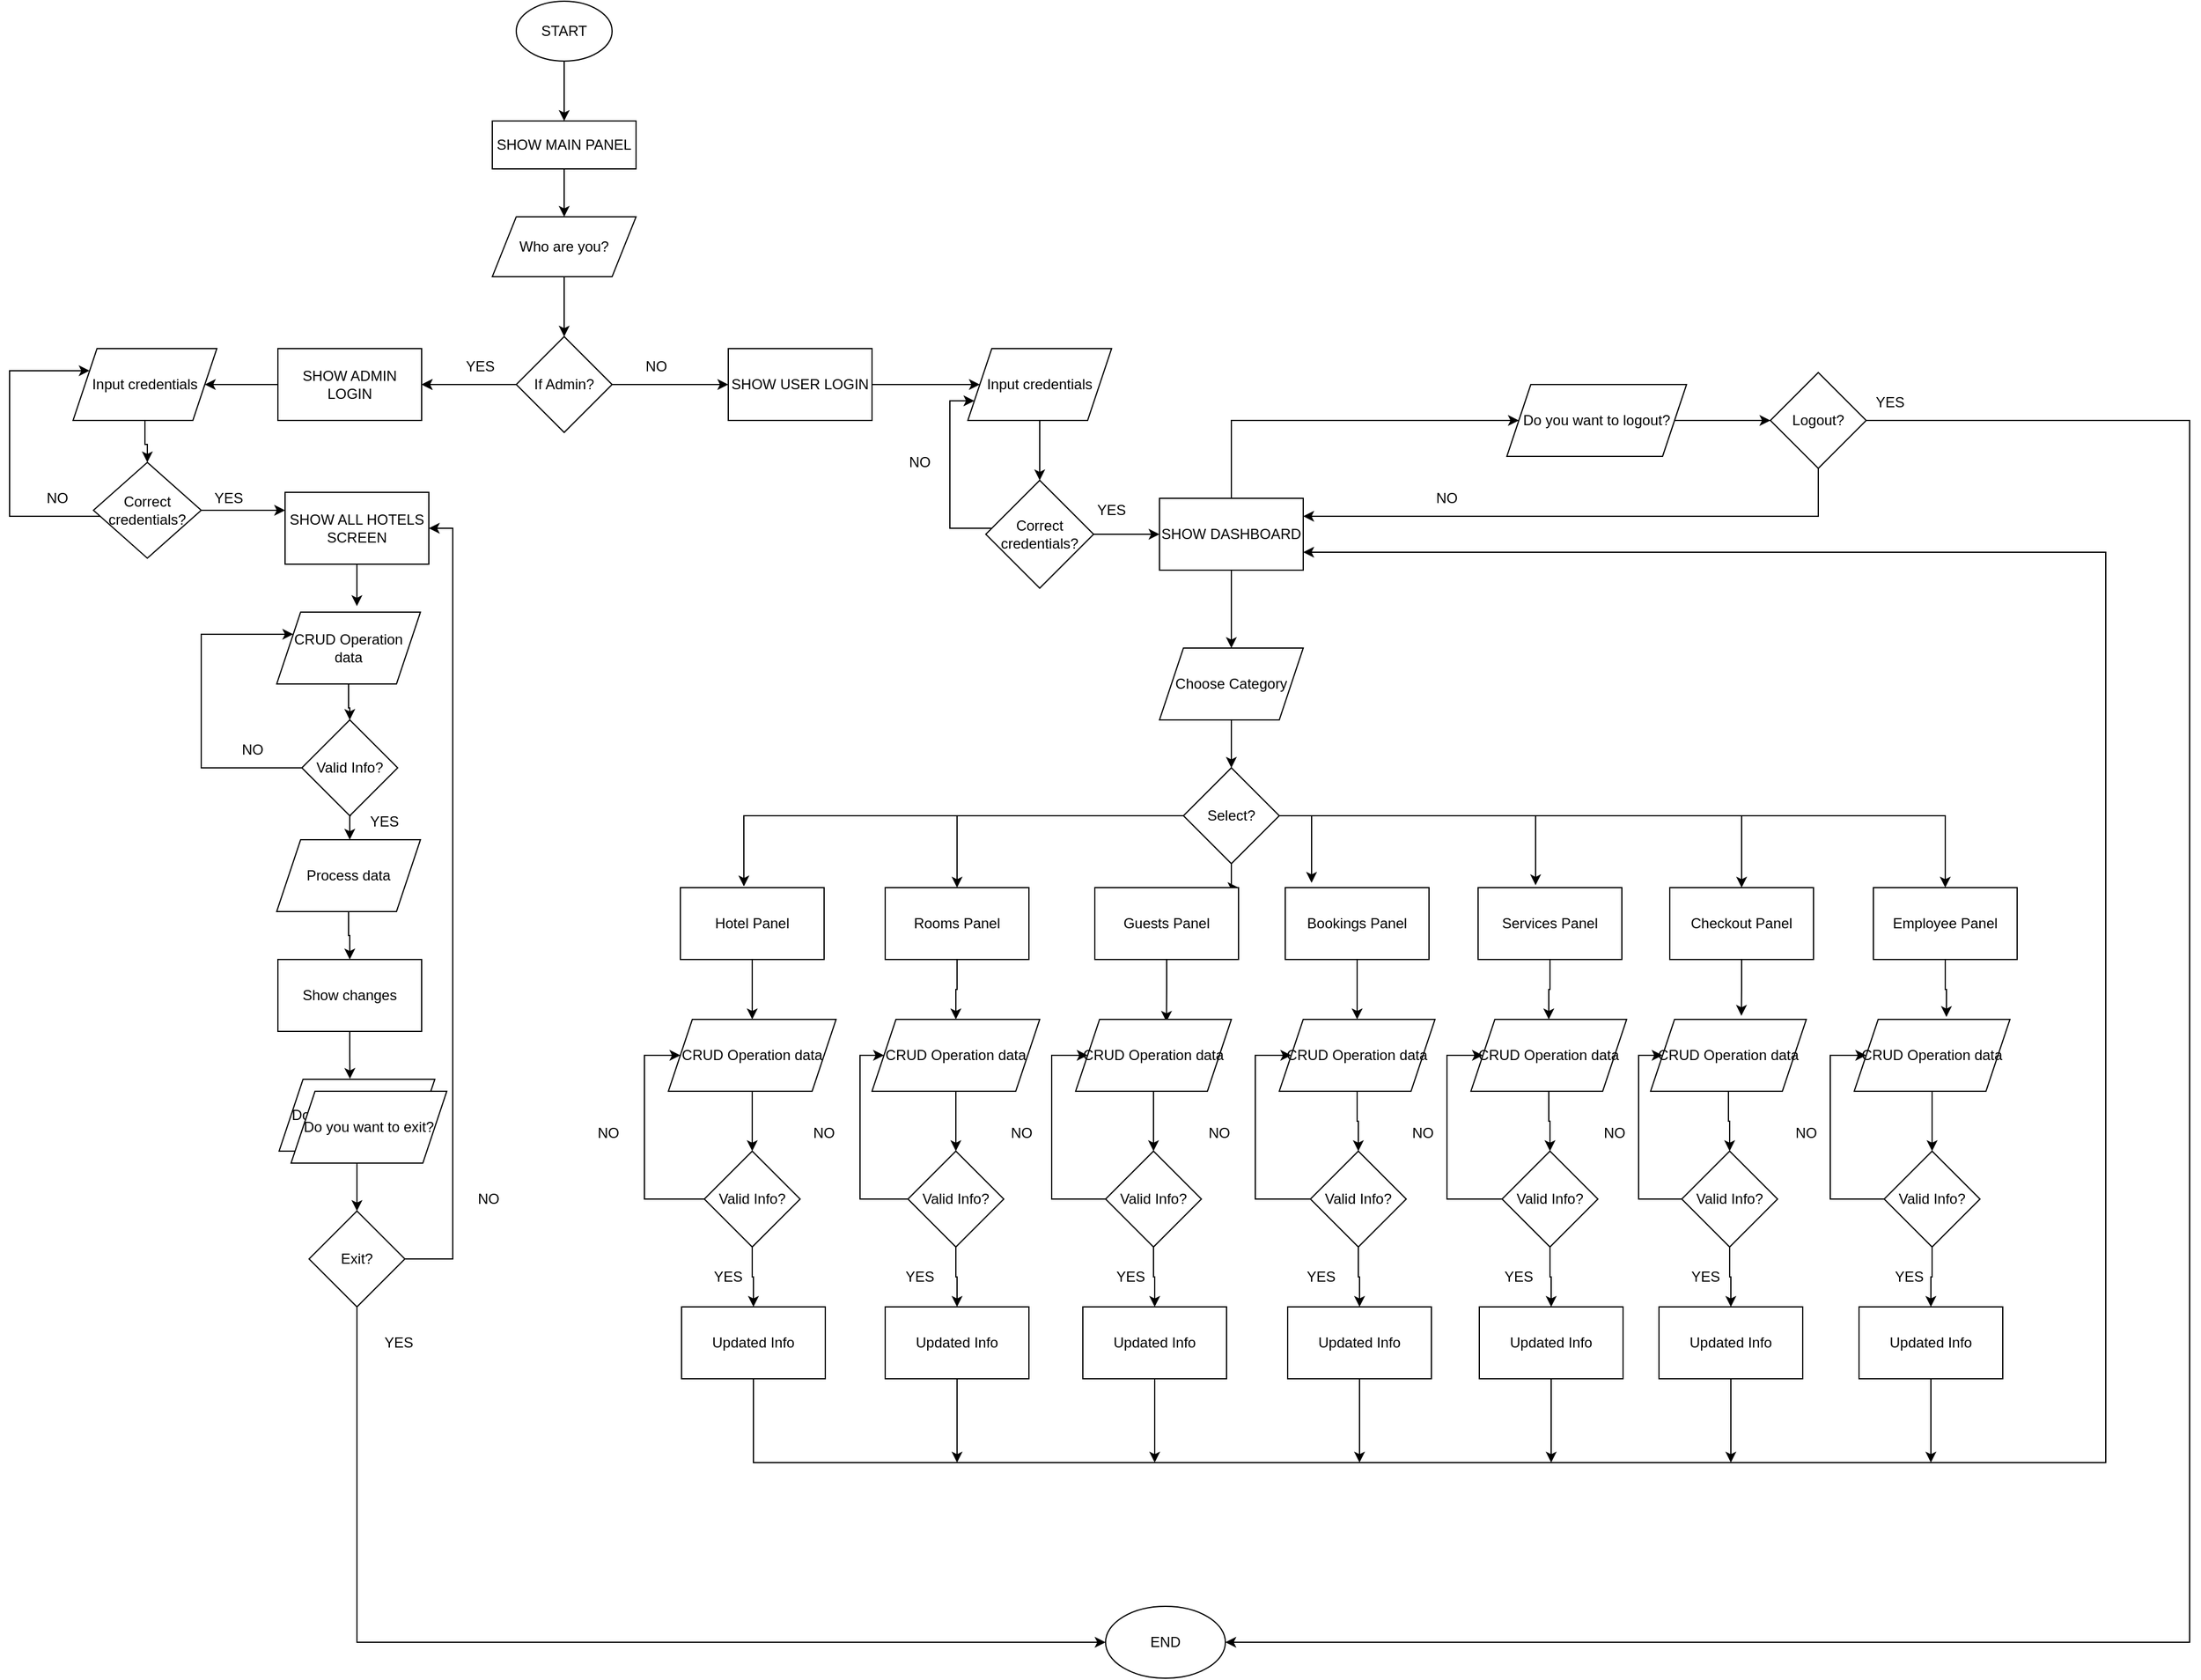 <mxfile version="20.0.1"><diagram id="C5RBs43oDa-KdzZeNtuy" name="Page-1"><mxGraphModel dx="1929" dy="1080" grid="1" gridSize="10" guides="1" tooltips="1" connect="1" arrows="1" fold="1" page="1" pageScale="1" pageWidth="3300" pageHeight="4681" math="0" shadow="0"><root><mxCell id="WIyWlLk6GJQsqaUBKTNV-0"/><mxCell id="WIyWlLk6GJQsqaUBKTNV-1" parent="WIyWlLk6GJQsqaUBKTNV-0"/><mxCell id="d-sXxChujdqB7B6HfIgv-7" style="edgeStyle=orthogonalEdgeStyle;rounded=0;orthogonalLoop=1;jettySize=auto;html=1;entryX=0.5;entryY=0;entryDx=0;entryDy=0;" edge="1" parent="WIyWlLk6GJQsqaUBKTNV-1" source="d-sXxChujdqB7B6HfIgv-0" target="d-sXxChujdqB7B6HfIgv-1"><mxGeometry relative="1" as="geometry"/></mxCell><mxCell id="d-sXxChujdqB7B6HfIgv-0" value="START" style="ellipse;whiteSpace=wrap;html=1;" vertex="1" parent="WIyWlLk6GJQsqaUBKTNV-1"><mxGeometry x="493" y="100" width="80" height="50" as="geometry"/></mxCell><mxCell id="d-sXxChujdqB7B6HfIgv-8" style="edgeStyle=orthogonalEdgeStyle;rounded=0;orthogonalLoop=1;jettySize=auto;html=1;entryX=0.5;entryY=0;entryDx=0;entryDy=0;" edge="1" parent="WIyWlLk6GJQsqaUBKTNV-1" source="d-sXxChujdqB7B6HfIgv-1" target="d-sXxChujdqB7B6HfIgv-2"><mxGeometry relative="1" as="geometry"/></mxCell><mxCell id="d-sXxChujdqB7B6HfIgv-1" value="SHOW MAIN PANEL" style="rounded=0;whiteSpace=wrap;html=1;" vertex="1" parent="WIyWlLk6GJQsqaUBKTNV-1"><mxGeometry x="473" y="200" width="120" height="40" as="geometry"/></mxCell><mxCell id="d-sXxChujdqB7B6HfIgv-9" style="edgeStyle=orthogonalEdgeStyle;rounded=0;orthogonalLoop=1;jettySize=auto;html=1;entryX=0.5;entryY=0;entryDx=0;entryDy=0;" edge="1" parent="WIyWlLk6GJQsqaUBKTNV-1" source="d-sXxChujdqB7B6HfIgv-2" target="d-sXxChujdqB7B6HfIgv-3"><mxGeometry relative="1" as="geometry"/></mxCell><mxCell id="d-sXxChujdqB7B6HfIgv-2" value="Who are you?" style="shape=parallelogram;perimeter=parallelogramPerimeter;whiteSpace=wrap;html=1;fixedSize=1;" vertex="1" parent="WIyWlLk6GJQsqaUBKTNV-1"><mxGeometry x="473" y="280" width="120" height="50" as="geometry"/></mxCell><mxCell id="d-sXxChujdqB7B6HfIgv-10" style="edgeStyle=orthogonalEdgeStyle;rounded=0;orthogonalLoop=1;jettySize=auto;html=1;entryX=1;entryY=0.5;entryDx=0;entryDy=0;" edge="1" parent="WIyWlLk6GJQsqaUBKTNV-1" source="d-sXxChujdqB7B6HfIgv-3" target="d-sXxChujdqB7B6HfIgv-4"><mxGeometry relative="1" as="geometry"/></mxCell><mxCell id="d-sXxChujdqB7B6HfIgv-11" style="edgeStyle=orthogonalEdgeStyle;rounded=0;orthogonalLoop=1;jettySize=auto;html=1;" edge="1" parent="WIyWlLk6GJQsqaUBKTNV-1" source="d-sXxChujdqB7B6HfIgv-3" target="d-sXxChujdqB7B6HfIgv-5"><mxGeometry relative="1" as="geometry"/></mxCell><mxCell id="d-sXxChujdqB7B6HfIgv-133" value="" style="edgeStyle=orthogonalEdgeStyle;rounded=0;orthogonalLoop=1;jettySize=auto;html=1;" edge="1" parent="WIyWlLk6GJQsqaUBKTNV-1" source="d-sXxChujdqB7B6HfIgv-3" target="d-sXxChujdqB7B6HfIgv-4"><mxGeometry relative="1" as="geometry"/></mxCell><mxCell id="d-sXxChujdqB7B6HfIgv-3" value="If Admin?" style="rhombus;whiteSpace=wrap;html=1;" vertex="1" parent="WIyWlLk6GJQsqaUBKTNV-1"><mxGeometry x="493" y="380" width="80" height="80" as="geometry"/></mxCell><mxCell id="d-sXxChujdqB7B6HfIgv-16" style="edgeStyle=orthogonalEdgeStyle;rounded=0;orthogonalLoop=1;jettySize=auto;html=1;entryX=1;entryY=0.5;entryDx=0;entryDy=0;" edge="1" parent="WIyWlLk6GJQsqaUBKTNV-1" source="d-sXxChujdqB7B6HfIgv-4" target="d-sXxChujdqB7B6HfIgv-12"><mxGeometry relative="1" as="geometry"/></mxCell><mxCell id="d-sXxChujdqB7B6HfIgv-4" value="SHOW ADMIN LOGIN" style="rounded=0;whiteSpace=wrap;html=1;" vertex="1" parent="WIyWlLk6GJQsqaUBKTNV-1"><mxGeometry x="294" y="390" width="120" height="60" as="geometry"/></mxCell><mxCell id="d-sXxChujdqB7B6HfIgv-29" style="edgeStyle=orthogonalEdgeStyle;rounded=0;orthogonalLoop=1;jettySize=auto;html=1;entryX=0;entryY=0.5;entryDx=0;entryDy=0;" edge="1" parent="WIyWlLk6GJQsqaUBKTNV-1" source="d-sXxChujdqB7B6HfIgv-5" target="d-sXxChujdqB7B6HfIgv-27"><mxGeometry relative="1" as="geometry"/></mxCell><mxCell id="d-sXxChujdqB7B6HfIgv-5" value="SHOW USER LOGIN" style="rounded=0;whiteSpace=wrap;html=1;" vertex="1" parent="WIyWlLk6GJQsqaUBKTNV-1"><mxGeometry x="670" y="390" width="120" height="60" as="geometry"/></mxCell><mxCell id="d-sXxChujdqB7B6HfIgv-18" style="edgeStyle=orthogonalEdgeStyle;rounded=0;orthogonalLoop=1;jettySize=auto;html=1;entryX=0.5;entryY=0;entryDx=0;entryDy=0;" edge="1" parent="WIyWlLk6GJQsqaUBKTNV-1" source="d-sXxChujdqB7B6HfIgv-12" target="d-sXxChujdqB7B6HfIgv-13"><mxGeometry relative="1" as="geometry"/></mxCell><mxCell id="d-sXxChujdqB7B6HfIgv-12" value="Input credentials" style="shape=parallelogram;perimeter=parallelogramPerimeter;whiteSpace=wrap;html=1;fixedSize=1;" vertex="1" parent="WIyWlLk6GJQsqaUBKTNV-1"><mxGeometry x="123" y="390" width="120" height="60" as="geometry"/></mxCell><mxCell id="d-sXxChujdqB7B6HfIgv-15" style="edgeStyle=orthogonalEdgeStyle;rounded=0;orthogonalLoop=1;jettySize=auto;html=1;entryX=0;entryY=0.25;entryDx=0;entryDy=0;" edge="1" parent="WIyWlLk6GJQsqaUBKTNV-1" source="d-sXxChujdqB7B6HfIgv-13" target="d-sXxChujdqB7B6HfIgv-12"><mxGeometry relative="1" as="geometry"><Array as="points"><mxPoint x="70" y="530"/><mxPoint x="70" y="409"/></Array></mxGeometry></mxCell><mxCell id="d-sXxChujdqB7B6HfIgv-17" style="edgeStyle=orthogonalEdgeStyle;rounded=0;orthogonalLoop=1;jettySize=auto;html=1;entryX=0;entryY=0.25;entryDx=0;entryDy=0;" edge="1" parent="WIyWlLk6GJQsqaUBKTNV-1" source="d-sXxChujdqB7B6HfIgv-13" target="d-sXxChujdqB7B6HfIgv-14"><mxGeometry relative="1" as="geometry"/></mxCell><mxCell id="d-sXxChujdqB7B6HfIgv-13" value="Correct credentials?" style="rhombus;whiteSpace=wrap;html=1;" vertex="1" parent="WIyWlLk6GJQsqaUBKTNV-1"><mxGeometry x="140" y="485" width="90" height="80" as="geometry"/></mxCell><mxCell id="d-sXxChujdqB7B6HfIgv-20" style="edgeStyle=orthogonalEdgeStyle;rounded=0;orthogonalLoop=1;jettySize=auto;html=1;entryX=0.558;entryY=-0.083;entryDx=0;entryDy=0;entryPerimeter=0;" edge="1" parent="WIyWlLk6GJQsqaUBKTNV-1" source="d-sXxChujdqB7B6HfIgv-14" target="d-sXxChujdqB7B6HfIgv-19"><mxGeometry relative="1" as="geometry"/></mxCell><mxCell id="d-sXxChujdqB7B6HfIgv-14" value="SHOW ALL HOTELS SCREEN" style="rounded=0;whiteSpace=wrap;html=1;" vertex="1" parent="WIyWlLk6GJQsqaUBKTNV-1"><mxGeometry x="300" y="510" width="120" height="60" as="geometry"/></mxCell><mxCell id="d-sXxChujdqB7B6HfIgv-22" style="edgeStyle=orthogonalEdgeStyle;rounded=0;orthogonalLoop=1;jettySize=auto;html=1;entryX=0.5;entryY=0;entryDx=0;entryDy=0;" edge="1" parent="WIyWlLk6GJQsqaUBKTNV-1" source="d-sXxChujdqB7B6HfIgv-19" target="d-sXxChujdqB7B6HfIgv-21"><mxGeometry relative="1" as="geometry"/></mxCell><mxCell id="d-sXxChujdqB7B6HfIgv-19" value="CRUD Operation &lt;br&gt;data" style="shape=parallelogram;perimeter=parallelogramPerimeter;whiteSpace=wrap;html=1;fixedSize=1;" vertex="1" parent="WIyWlLk6GJQsqaUBKTNV-1"><mxGeometry x="293" y="610" width="120" height="60" as="geometry"/></mxCell><mxCell id="d-sXxChujdqB7B6HfIgv-24" style="edgeStyle=orthogonalEdgeStyle;rounded=0;orthogonalLoop=1;jettySize=auto;html=1;entryX=0.5;entryY=0;entryDx=0;entryDy=0;" edge="1" parent="WIyWlLk6GJQsqaUBKTNV-1"><mxGeometry relative="1" as="geometry"><mxPoint x="355" y="780" as="sourcePoint"/><mxPoint x="354" y="800" as="targetPoint"/></mxGeometry></mxCell><mxCell id="d-sXxChujdqB7B6HfIgv-25" style="edgeStyle=orthogonalEdgeStyle;rounded=0;orthogonalLoop=1;jettySize=auto;html=1;entryX=0;entryY=0.25;entryDx=0;entryDy=0;" edge="1" parent="WIyWlLk6GJQsqaUBKTNV-1" source="d-sXxChujdqB7B6HfIgv-21" target="d-sXxChujdqB7B6HfIgv-19"><mxGeometry relative="1" as="geometry"><Array as="points"><mxPoint x="230" y="740"/><mxPoint x="230" y="629"/></Array></mxGeometry></mxCell><mxCell id="d-sXxChujdqB7B6HfIgv-21" value="Valid Info?" style="rhombus;whiteSpace=wrap;html=1;" vertex="1" parent="WIyWlLk6GJQsqaUBKTNV-1"><mxGeometry x="314" y="700" width="80" height="80" as="geometry"/></mxCell><mxCell id="d-sXxChujdqB7B6HfIgv-146" style="edgeStyle=orthogonalEdgeStyle;rounded=0;orthogonalLoop=1;jettySize=auto;html=1;entryX=0.5;entryY=0;entryDx=0;entryDy=0;" edge="1" parent="WIyWlLk6GJQsqaUBKTNV-1" source="d-sXxChujdqB7B6HfIgv-23" target="d-sXxChujdqB7B6HfIgv-143"><mxGeometry relative="1" as="geometry"/></mxCell><mxCell id="d-sXxChujdqB7B6HfIgv-23" value="Process data" style="shape=parallelogram;perimeter=parallelogramPerimeter;whiteSpace=wrap;html=1;fixedSize=1;" vertex="1" parent="WIyWlLk6GJQsqaUBKTNV-1"><mxGeometry x="293" y="800" width="120" height="60" as="geometry"/></mxCell><mxCell id="d-sXxChujdqB7B6HfIgv-30" style="edgeStyle=orthogonalEdgeStyle;rounded=0;orthogonalLoop=1;jettySize=auto;html=1;entryX=0.5;entryY=0;entryDx=0;entryDy=0;" edge="1" parent="WIyWlLk6GJQsqaUBKTNV-1" source="d-sXxChujdqB7B6HfIgv-27" target="d-sXxChujdqB7B6HfIgv-28"><mxGeometry relative="1" as="geometry"/></mxCell><mxCell id="d-sXxChujdqB7B6HfIgv-27" value="Input credentials" style="shape=parallelogram;perimeter=parallelogramPerimeter;whiteSpace=wrap;html=1;fixedSize=1;" vertex="1" parent="WIyWlLk6GJQsqaUBKTNV-1"><mxGeometry x="870" y="390" width="120" height="60" as="geometry"/></mxCell><mxCell id="d-sXxChujdqB7B6HfIgv-31" style="edgeStyle=orthogonalEdgeStyle;rounded=0;orthogonalLoop=1;jettySize=auto;html=1;entryX=0;entryY=0.75;entryDx=0;entryDy=0;" edge="1" parent="WIyWlLk6GJQsqaUBKTNV-1" source="d-sXxChujdqB7B6HfIgv-28" target="d-sXxChujdqB7B6HfIgv-27"><mxGeometry relative="1" as="geometry"><Array as="points"><mxPoint x="855" y="540"/></Array></mxGeometry></mxCell><mxCell id="d-sXxChujdqB7B6HfIgv-33" style="edgeStyle=orthogonalEdgeStyle;rounded=0;orthogonalLoop=1;jettySize=auto;html=1;entryX=0;entryY=0.5;entryDx=0;entryDy=0;" edge="1" parent="WIyWlLk6GJQsqaUBKTNV-1" source="d-sXxChujdqB7B6HfIgv-28" target="d-sXxChujdqB7B6HfIgv-32"><mxGeometry relative="1" as="geometry"/></mxCell><mxCell id="d-sXxChujdqB7B6HfIgv-28" value="Correct credentials?" style="rhombus;whiteSpace=wrap;html=1;" vertex="1" parent="WIyWlLk6GJQsqaUBKTNV-1"><mxGeometry x="885" y="500" width="90" height="90" as="geometry"/></mxCell><mxCell id="d-sXxChujdqB7B6HfIgv-35" style="edgeStyle=orthogonalEdgeStyle;rounded=0;orthogonalLoop=1;jettySize=auto;html=1;entryX=0.5;entryY=0;entryDx=0;entryDy=0;" edge="1" parent="WIyWlLk6GJQsqaUBKTNV-1" source="d-sXxChujdqB7B6HfIgv-32" target="d-sXxChujdqB7B6HfIgv-34"><mxGeometry relative="1" as="geometry"/></mxCell><mxCell id="d-sXxChujdqB7B6HfIgv-184" style="edgeStyle=orthogonalEdgeStyle;rounded=0;orthogonalLoop=1;jettySize=auto;html=1;entryX=0;entryY=0.5;entryDx=0;entryDy=0;" edge="1" parent="WIyWlLk6GJQsqaUBKTNV-1" source="d-sXxChujdqB7B6HfIgv-32" target="d-sXxChujdqB7B6HfIgv-182"><mxGeometry relative="1" as="geometry"><Array as="points"><mxPoint x="1090" y="450"/></Array></mxGeometry></mxCell><mxCell id="d-sXxChujdqB7B6HfIgv-32" value="SHOW DASHBOARD" style="rounded=0;whiteSpace=wrap;html=1;" vertex="1" parent="WIyWlLk6GJQsqaUBKTNV-1"><mxGeometry x="1030" y="515" width="120" height="60" as="geometry"/></mxCell><mxCell id="d-sXxChujdqB7B6HfIgv-37" style="edgeStyle=orthogonalEdgeStyle;rounded=0;orthogonalLoop=1;jettySize=auto;html=1;entryX=0.5;entryY=0;entryDx=0;entryDy=0;" edge="1" parent="WIyWlLk6GJQsqaUBKTNV-1" source="d-sXxChujdqB7B6HfIgv-34" target="d-sXxChujdqB7B6HfIgv-36"><mxGeometry relative="1" as="geometry"/></mxCell><mxCell id="d-sXxChujdqB7B6HfIgv-34" value="Choose Category" style="shape=parallelogram;perimeter=parallelogramPerimeter;whiteSpace=wrap;html=1;fixedSize=1;" vertex="1" parent="WIyWlLk6GJQsqaUBKTNV-1"><mxGeometry x="1030" y="640" width="120" height="60" as="geometry"/></mxCell><mxCell id="d-sXxChujdqB7B6HfIgv-45" style="edgeStyle=orthogonalEdgeStyle;rounded=0;orthogonalLoop=1;jettySize=auto;html=1;entryX=0.442;entryY=-0.017;entryDx=0;entryDy=0;entryPerimeter=0;" edge="1" parent="WIyWlLk6GJQsqaUBKTNV-1" source="d-sXxChujdqB7B6HfIgv-36" target="d-sXxChujdqB7B6HfIgv-38"><mxGeometry relative="1" as="geometry"/></mxCell><mxCell id="d-sXxChujdqB7B6HfIgv-46" style="edgeStyle=orthogonalEdgeStyle;rounded=0;orthogonalLoop=1;jettySize=auto;html=1;entryX=0.5;entryY=0;entryDx=0;entryDy=0;" edge="1" parent="WIyWlLk6GJQsqaUBKTNV-1" source="d-sXxChujdqB7B6HfIgv-36" target="d-sXxChujdqB7B6HfIgv-39"><mxGeometry relative="1" as="geometry"/></mxCell><mxCell id="d-sXxChujdqB7B6HfIgv-47" style="edgeStyle=orthogonalEdgeStyle;rounded=0;orthogonalLoop=1;jettySize=auto;html=1;entryX=1;entryY=0;entryDx=0;entryDy=0;" edge="1" parent="WIyWlLk6GJQsqaUBKTNV-1" source="d-sXxChujdqB7B6HfIgv-36" target="d-sXxChujdqB7B6HfIgv-40"><mxGeometry relative="1" as="geometry"/></mxCell><mxCell id="d-sXxChujdqB7B6HfIgv-48" style="edgeStyle=orthogonalEdgeStyle;rounded=0;orthogonalLoop=1;jettySize=auto;html=1;entryX=0.183;entryY=-0.067;entryDx=0;entryDy=0;entryPerimeter=0;" edge="1" parent="WIyWlLk6GJQsqaUBKTNV-1" source="d-sXxChujdqB7B6HfIgv-36" target="d-sXxChujdqB7B6HfIgv-41"><mxGeometry relative="1" as="geometry"/></mxCell><mxCell id="d-sXxChujdqB7B6HfIgv-49" style="edgeStyle=orthogonalEdgeStyle;rounded=0;orthogonalLoop=1;jettySize=auto;html=1;entryX=0.4;entryY=-0.033;entryDx=0;entryDy=0;entryPerimeter=0;" edge="1" parent="WIyWlLk6GJQsqaUBKTNV-1" source="d-sXxChujdqB7B6HfIgv-36" target="d-sXxChujdqB7B6HfIgv-42"><mxGeometry relative="1" as="geometry"/></mxCell><mxCell id="d-sXxChujdqB7B6HfIgv-50" style="edgeStyle=orthogonalEdgeStyle;rounded=0;orthogonalLoop=1;jettySize=auto;html=1;entryX=0.5;entryY=0;entryDx=0;entryDy=0;" edge="1" parent="WIyWlLk6GJQsqaUBKTNV-1" source="d-sXxChujdqB7B6HfIgv-36" target="d-sXxChujdqB7B6HfIgv-43"><mxGeometry relative="1" as="geometry"/></mxCell><mxCell id="d-sXxChujdqB7B6HfIgv-51" style="edgeStyle=orthogonalEdgeStyle;rounded=0;orthogonalLoop=1;jettySize=auto;html=1;entryX=0.5;entryY=0;entryDx=0;entryDy=0;" edge="1" parent="WIyWlLk6GJQsqaUBKTNV-1" source="d-sXxChujdqB7B6HfIgv-36" target="d-sXxChujdqB7B6HfIgv-44"><mxGeometry relative="1" as="geometry"/></mxCell><mxCell id="d-sXxChujdqB7B6HfIgv-36" value="Select?" style="rhombus;whiteSpace=wrap;html=1;" vertex="1" parent="WIyWlLk6GJQsqaUBKTNV-1"><mxGeometry x="1050" y="740" width="80" height="80" as="geometry"/></mxCell><mxCell id="d-sXxChujdqB7B6HfIgv-116" value="" style="edgeStyle=orthogonalEdgeStyle;rounded=0;orthogonalLoop=1;jettySize=auto;html=1;" edge="1" parent="WIyWlLk6GJQsqaUBKTNV-1" source="d-sXxChujdqB7B6HfIgv-38" target="d-sXxChujdqB7B6HfIgv-52"><mxGeometry relative="1" as="geometry"/></mxCell><mxCell id="d-sXxChujdqB7B6HfIgv-38" value="Hotel Panel" style="rounded=0;whiteSpace=wrap;html=1;" vertex="1" parent="WIyWlLk6GJQsqaUBKTNV-1"><mxGeometry x="630" y="840" width="120" height="60" as="geometry"/></mxCell><mxCell id="d-sXxChujdqB7B6HfIgv-111" style="edgeStyle=orthogonalEdgeStyle;rounded=0;orthogonalLoop=1;jettySize=auto;html=1;entryX=0.5;entryY=0;entryDx=0;entryDy=0;" edge="1" parent="WIyWlLk6GJQsqaUBKTNV-1" source="d-sXxChujdqB7B6HfIgv-39" target="d-sXxChujdqB7B6HfIgv-73"><mxGeometry relative="1" as="geometry"/></mxCell><mxCell id="d-sXxChujdqB7B6HfIgv-39" value="Rooms Panel" style="rounded=0;whiteSpace=wrap;html=1;" vertex="1" parent="WIyWlLk6GJQsqaUBKTNV-1"><mxGeometry x="801" y="840" width="120" height="60" as="geometry"/></mxCell><mxCell id="d-sXxChujdqB7B6HfIgv-110" style="edgeStyle=orthogonalEdgeStyle;rounded=0;orthogonalLoop=1;jettySize=auto;html=1;entryX=0.583;entryY=0.033;entryDx=0;entryDy=0;entryPerimeter=0;" edge="1" parent="WIyWlLk6GJQsqaUBKTNV-1" source="d-sXxChujdqB7B6HfIgv-40" target="d-sXxChujdqB7B6HfIgv-76"><mxGeometry relative="1" as="geometry"/></mxCell><mxCell id="d-sXxChujdqB7B6HfIgv-40" value="Guests Panel" style="rounded=0;whiteSpace=wrap;html=1;" vertex="1" parent="WIyWlLk6GJQsqaUBKTNV-1"><mxGeometry x="976" y="840" width="120" height="60" as="geometry"/></mxCell><mxCell id="d-sXxChujdqB7B6HfIgv-108" style="edgeStyle=orthogonalEdgeStyle;rounded=0;orthogonalLoop=1;jettySize=auto;html=1;entryX=0.5;entryY=0;entryDx=0;entryDy=0;" edge="1" parent="WIyWlLk6GJQsqaUBKTNV-1" source="d-sXxChujdqB7B6HfIgv-41" target="d-sXxChujdqB7B6HfIgv-79"><mxGeometry relative="1" as="geometry"/></mxCell><mxCell id="d-sXxChujdqB7B6HfIgv-41" value="Bookings Panel" style="rounded=0;whiteSpace=wrap;html=1;" vertex="1" parent="WIyWlLk6GJQsqaUBKTNV-1"><mxGeometry x="1135" y="840" width="120" height="60" as="geometry"/></mxCell><mxCell id="d-sXxChujdqB7B6HfIgv-101" style="edgeStyle=orthogonalEdgeStyle;rounded=0;orthogonalLoop=1;jettySize=auto;html=1;" edge="1" parent="WIyWlLk6GJQsqaUBKTNV-1" source="d-sXxChujdqB7B6HfIgv-42" target="d-sXxChujdqB7B6HfIgv-82"><mxGeometry relative="1" as="geometry"/></mxCell><mxCell id="d-sXxChujdqB7B6HfIgv-42" value="Services Panel" style="rounded=0;whiteSpace=wrap;html=1;" vertex="1" parent="WIyWlLk6GJQsqaUBKTNV-1"><mxGeometry x="1296" y="840" width="120" height="60" as="geometry"/></mxCell><mxCell id="d-sXxChujdqB7B6HfIgv-98" style="edgeStyle=orthogonalEdgeStyle;rounded=0;orthogonalLoop=1;jettySize=auto;html=1;entryX=0.583;entryY=-0.05;entryDx=0;entryDy=0;entryPerimeter=0;" edge="1" parent="WIyWlLk6GJQsqaUBKTNV-1" source="d-sXxChujdqB7B6HfIgv-43" target="d-sXxChujdqB7B6HfIgv-88"><mxGeometry relative="1" as="geometry"/></mxCell><mxCell id="d-sXxChujdqB7B6HfIgv-43" value="Checkout Panel" style="rounded=0;whiteSpace=wrap;html=1;" vertex="1" parent="WIyWlLk6GJQsqaUBKTNV-1"><mxGeometry x="1456" y="840" width="120" height="60" as="geometry"/></mxCell><mxCell id="d-sXxChujdqB7B6HfIgv-94" style="edgeStyle=orthogonalEdgeStyle;rounded=0;orthogonalLoop=1;jettySize=auto;html=1;entryX=0.592;entryY=-0.033;entryDx=0;entryDy=0;entryPerimeter=0;" edge="1" parent="WIyWlLk6GJQsqaUBKTNV-1" source="d-sXxChujdqB7B6HfIgv-44" target="d-sXxChujdqB7B6HfIgv-91"><mxGeometry relative="1" as="geometry"/></mxCell><mxCell id="d-sXxChujdqB7B6HfIgv-44" value="Employee Panel" style="rounded=0;whiteSpace=wrap;html=1;" vertex="1" parent="WIyWlLk6GJQsqaUBKTNV-1"><mxGeometry x="1626" y="840" width="120" height="60" as="geometry"/></mxCell><mxCell id="d-sXxChujdqB7B6HfIgv-115" value="" style="edgeStyle=orthogonalEdgeStyle;rounded=0;orthogonalLoop=1;jettySize=auto;html=1;" edge="1" parent="WIyWlLk6GJQsqaUBKTNV-1" source="d-sXxChujdqB7B6HfIgv-52" target="d-sXxChujdqB7B6HfIgv-53"><mxGeometry relative="1" as="geometry"/></mxCell><mxCell id="d-sXxChujdqB7B6HfIgv-52" value="CRUD Operation data" style="shape=parallelogram;perimeter=parallelogramPerimeter;whiteSpace=wrap;html=1;fixedSize=1;" vertex="1" parent="WIyWlLk6GJQsqaUBKTNV-1"><mxGeometry x="620" y="950" width="140" height="60" as="geometry"/></mxCell><mxCell id="d-sXxChujdqB7B6HfIgv-114" value="" style="edgeStyle=orthogonalEdgeStyle;rounded=0;orthogonalLoop=1;jettySize=auto;html=1;" edge="1" parent="WIyWlLk6GJQsqaUBKTNV-1" source="d-sXxChujdqB7B6HfIgv-53" target="d-sXxChujdqB7B6HfIgv-54"><mxGeometry relative="1" as="geometry"/></mxCell><mxCell id="d-sXxChujdqB7B6HfIgv-117" style="edgeStyle=orthogonalEdgeStyle;rounded=0;orthogonalLoop=1;jettySize=auto;html=1;entryX=0;entryY=0.5;entryDx=0;entryDy=0;" edge="1" parent="WIyWlLk6GJQsqaUBKTNV-1" source="d-sXxChujdqB7B6HfIgv-53" target="d-sXxChujdqB7B6HfIgv-52"><mxGeometry relative="1" as="geometry"><Array as="points"><mxPoint x="600" y="1100"/><mxPoint x="600" y="980"/></Array></mxGeometry></mxCell><mxCell id="d-sXxChujdqB7B6HfIgv-53" value="Valid Info?" style="rhombus;whiteSpace=wrap;html=1;" vertex="1" parent="WIyWlLk6GJQsqaUBKTNV-1"><mxGeometry x="650" y="1060" width="80" height="80" as="geometry"/></mxCell><mxCell id="d-sXxChujdqB7B6HfIgv-189" style="edgeStyle=orthogonalEdgeStyle;rounded=0;orthogonalLoop=1;jettySize=auto;html=1;entryX=1;entryY=0.75;entryDx=0;entryDy=0;" edge="1" parent="WIyWlLk6GJQsqaUBKTNV-1" source="d-sXxChujdqB7B6HfIgv-54" target="d-sXxChujdqB7B6HfIgv-32"><mxGeometry relative="1" as="geometry"><Array as="points"><mxPoint x="691" y="1320"/><mxPoint x="1820" y="1320"/><mxPoint x="1820" y="560"/></Array></mxGeometry></mxCell><mxCell id="d-sXxChujdqB7B6HfIgv-54" value="Updated Info" style="rounded=0;whiteSpace=wrap;html=1;" vertex="1" parent="WIyWlLk6GJQsqaUBKTNV-1"><mxGeometry x="631" y="1190" width="120" height="60" as="geometry"/></mxCell><mxCell id="d-sXxChujdqB7B6HfIgv-112" style="edgeStyle=orthogonalEdgeStyle;rounded=0;orthogonalLoop=1;jettySize=auto;html=1;" edge="1" parent="WIyWlLk6GJQsqaUBKTNV-1" source="d-sXxChujdqB7B6HfIgv-73" target="d-sXxChujdqB7B6HfIgv-74"><mxGeometry relative="1" as="geometry"/></mxCell><mxCell id="d-sXxChujdqB7B6HfIgv-73" value="CRUD Operation data" style="shape=parallelogram;perimeter=parallelogramPerimeter;whiteSpace=wrap;html=1;fixedSize=1;" vertex="1" parent="WIyWlLk6GJQsqaUBKTNV-1"><mxGeometry x="790" y="950" width="140" height="60" as="geometry"/></mxCell><mxCell id="d-sXxChujdqB7B6HfIgv-113" value="" style="edgeStyle=orthogonalEdgeStyle;rounded=0;orthogonalLoop=1;jettySize=auto;html=1;" edge="1" parent="WIyWlLk6GJQsqaUBKTNV-1" source="d-sXxChujdqB7B6HfIgv-74" target="d-sXxChujdqB7B6HfIgv-75"><mxGeometry relative="1" as="geometry"/></mxCell><mxCell id="d-sXxChujdqB7B6HfIgv-118" style="edgeStyle=orthogonalEdgeStyle;rounded=0;orthogonalLoop=1;jettySize=auto;html=1;entryX=0;entryY=0.5;entryDx=0;entryDy=0;" edge="1" parent="WIyWlLk6GJQsqaUBKTNV-1" source="d-sXxChujdqB7B6HfIgv-74" target="d-sXxChujdqB7B6HfIgv-73"><mxGeometry relative="1" as="geometry"><Array as="points"><mxPoint x="780" y="1100"/><mxPoint x="780" y="980"/></Array></mxGeometry></mxCell><mxCell id="d-sXxChujdqB7B6HfIgv-74" value="Valid Info?" style="rhombus;whiteSpace=wrap;html=1;" vertex="1" parent="WIyWlLk6GJQsqaUBKTNV-1"><mxGeometry x="820" y="1060" width="80" height="80" as="geometry"/></mxCell><mxCell id="d-sXxChujdqB7B6HfIgv-191" style="edgeStyle=orthogonalEdgeStyle;rounded=0;orthogonalLoop=1;jettySize=auto;html=1;" edge="1" parent="WIyWlLk6GJQsqaUBKTNV-1" source="d-sXxChujdqB7B6HfIgv-75"><mxGeometry relative="1" as="geometry"><mxPoint x="861" y="1320" as="targetPoint"/></mxGeometry></mxCell><mxCell id="d-sXxChujdqB7B6HfIgv-75" value="Updated Info" style="rounded=0;whiteSpace=wrap;html=1;" vertex="1" parent="WIyWlLk6GJQsqaUBKTNV-1"><mxGeometry x="801" y="1190" width="120" height="60" as="geometry"/></mxCell><mxCell id="d-sXxChujdqB7B6HfIgv-106" style="edgeStyle=orthogonalEdgeStyle;rounded=0;orthogonalLoop=1;jettySize=auto;html=1;entryX=0.5;entryY=0;entryDx=0;entryDy=0;" edge="1" parent="WIyWlLk6GJQsqaUBKTNV-1" source="d-sXxChujdqB7B6HfIgv-76" target="d-sXxChujdqB7B6HfIgv-77"><mxGeometry relative="1" as="geometry"/></mxCell><mxCell id="d-sXxChujdqB7B6HfIgv-76" value="CRUD Operation data" style="shape=parallelogram;perimeter=parallelogramPerimeter;whiteSpace=wrap;html=1;fixedSize=1;" vertex="1" parent="WIyWlLk6GJQsqaUBKTNV-1"><mxGeometry x="960" y="950" width="130" height="60" as="geometry"/></mxCell><mxCell id="d-sXxChujdqB7B6HfIgv-107" style="edgeStyle=orthogonalEdgeStyle;rounded=0;orthogonalLoop=1;jettySize=auto;html=1;entryX=0.5;entryY=0;entryDx=0;entryDy=0;" edge="1" parent="WIyWlLk6GJQsqaUBKTNV-1" source="d-sXxChujdqB7B6HfIgv-77" target="d-sXxChujdqB7B6HfIgv-78"><mxGeometry relative="1" as="geometry"/></mxCell><mxCell id="d-sXxChujdqB7B6HfIgv-119" style="edgeStyle=orthogonalEdgeStyle;rounded=0;orthogonalLoop=1;jettySize=auto;html=1;entryX=0;entryY=0.5;entryDx=0;entryDy=0;" edge="1" parent="WIyWlLk6GJQsqaUBKTNV-1" source="d-sXxChujdqB7B6HfIgv-77" target="d-sXxChujdqB7B6HfIgv-76"><mxGeometry relative="1" as="geometry"><Array as="points"><mxPoint x="940" y="1100"/><mxPoint x="940" y="980"/></Array></mxGeometry></mxCell><mxCell id="d-sXxChujdqB7B6HfIgv-77" value="Valid Info?" style="rhombus;whiteSpace=wrap;html=1;" vertex="1" parent="WIyWlLk6GJQsqaUBKTNV-1"><mxGeometry x="985" y="1060" width="80" height="80" as="geometry"/></mxCell><mxCell id="d-sXxChujdqB7B6HfIgv-192" style="edgeStyle=orthogonalEdgeStyle;rounded=0;orthogonalLoop=1;jettySize=auto;html=1;" edge="1" parent="WIyWlLk6GJQsqaUBKTNV-1" source="d-sXxChujdqB7B6HfIgv-78"><mxGeometry relative="1" as="geometry"><mxPoint x="1026" y="1320" as="targetPoint"/></mxGeometry></mxCell><mxCell id="d-sXxChujdqB7B6HfIgv-78" value="Updated Info" style="rounded=0;whiteSpace=wrap;html=1;" vertex="1" parent="WIyWlLk6GJQsqaUBKTNV-1"><mxGeometry x="966" y="1190" width="120" height="60" as="geometry"/></mxCell><mxCell id="d-sXxChujdqB7B6HfIgv-104" style="edgeStyle=orthogonalEdgeStyle;rounded=0;orthogonalLoop=1;jettySize=auto;html=1;entryX=0.5;entryY=0;entryDx=0;entryDy=0;" edge="1" parent="WIyWlLk6GJQsqaUBKTNV-1" source="d-sXxChujdqB7B6HfIgv-79" target="d-sXxChujdqB7B6HfIgv-80"><mxGeometry relative="1" as="geometry"/></mxCell><mxCell id="d-sXxChujdqB7B6HfIgv-79" value="CRUD Operation data" style="shape=parallelogram;perimeter=parallelogramPerimeter;whiteSpace=wrap;html=1;fixedSize=1;" vertex="1" parent="WIyWlLk6GJQsqaUBKTNV-1"><mxGeometry x="1130" y="950" width="130" height="60" as="geometry"/></mxCell><mxCell id="d-sXxChujdqB7B6HfIgv-105" style="edgeStyle=orthogonalEdgeStyle;rounded=0;orthogonalLoop=1;jettySize=auto;html=1;entryX=0.5;entryY=0;entryDx=0;entryDy=0;" edge="1" parent="WIyWlLk6GJQsqaUBKTNV-1" source="d-sXxChujdqB7B6HfIgv-80" target="d-sXxChujdqB7B6HfIgv-81"><mxGeometry relative="1" as="geometry"/></mxCell><mxCell id="d-sXxChujdqB7B6HfIgv-121" style="edgeStyle=orthogonalEdgeStyle;rounded=0;orthogonalLoop=1;jettySize=auto;html=1;entryX=0;entryY=0.5;entryDx=0;entryDy=0;" edge="1" parent="WIyWlLk6GJQsqaUBKTNV-1" source="d-sXxChujdqB7B6HfIgv-80" target="d-sXxChujdqB7B6HfIgv-79"><mxGeometry relative="1" as="geometry"><Array as="points"><mxPoint x="1110" y="1100"/><mxPoint x="1110" y="980"/></Array></mxGeometry></mxCell><mxCell id="d-sXxChujdqB7B6HfIgv-80" value="Valid Info?" style="rhombus;whiteSpace=wrap;html=1;" vertex="1" parent="WIyWlLk6GJQsqaUBKTNV-1"><mxGeometry x="1156" y="1060" width="80" height="80" as="geometry"/></mxCell><mxCell id="d-sXxChujdqB7B6HfIgv-193" style="edgeStyle=orthogonalEdgeStyle;rounded=0;orthogonalLoop=1;jettySize=auto;html=1;" edge="1" parent="WIyWlLk6GJQsqaUBKTNV-1" source="d-sXxChujdqB7B6HfIgv-81"><mxGeometry relative="1" as="geometry"><mxPoint x="1197" y="1320" as="targetPoint"/></mxGeometry></mxCell><mxCell id="d-sXxChujdqB7B6HfIgv-81" value="Updated Info" style="rounded=0;whiteSpace=wrap;html=1;" vertex="1" parent="WIyWlLk6GJQsqaUBKTNV-1"><mxGeometry x="1137" y="1190" width="120" height="60" as="geometry"/></mxCell><mxCell id="d-sXxChujdqB7B6HfIgv-102" style="edgeStyle=orthogonalEdgeStyle;rounded=0;orthogonalLoop=1;jettySize=auto;html=1;" edge="1" parent="WIyWlLk6GJQsqaUBKTNV-1" source="d-sXxChujdqB7B6HfIgv-82" target="d-sXxChujdqB7B6HfIgv-83"><mxGeometry relative="1" as="geometry"/></mxCell><mxCell id="d-sXxChujdqB7B6HfIgv-82" value="CRUD Operation data" style="shape=parallelogram;perimeter=parallelogramPerimeter;whiteSpace=wrap;html=1;fixedSize=1;" vertex="1" parent="WIyWlLk6GJQsqaUBKTNV-1"><mxGeometry x="1290" y="950" width="130" height="60" as="geometry"/></mxCell><mxCell id="d-sXxChujdqB7B6HfIgv-103" style="edgeStyle=orthogonalEdgeStyle;rounded=0;orthogonalLoop=1;jettySize=auto;html=1;entryX=0.5;entryY=0;entryDx=0;entryDy=0;" edge="1" parent="WIyWlLk6GJQsqaUBKTNV-1" source="d-sXxChujdqB7B6HfIgv-83" target="d-sXxChujdqB7B6HfIgv-84"><mxGeometry relative="1" as="geometry"/></mxCell><mxCell id="d-sXxChujdqB7B6HfIgv-122" style="edgeStyle=orthogonalEdgeStyle;rounded=0;orthogonalLoop=1;jettySize=auto;html=1;entryX=0;entryY=0.5;entryDx=0;entryDy=0;" edge="1" parent="WIyWlLk6GJQsqaUBKTNV-1" source="d-sXxChujdqB7B6HfIgv-83" target="d-sXxChujdqB7B6HfIgv-82"><mxGeometry relative="1" as="geometry"><Array as="points"><mxPoint x="1270" y="1100"/><mxPoint x="1270" y="980"/></Array></mxGeometry></mxCell><mxCell id="d-sXxChujdqB7B6HfIgv-83" value="Valid Info?" style="rhombus;whiteSpace=wrap;html=1;" vertex="1" parent="WIyWlLk6GJQsqaUBKTNV-1"><mxGeometry x="1316" y="1060" width="80" height="80" as="geometry"/></mxCell><mxCell id="d-sXxChujdqB7B6HfIgv-194" style="edgeStyle=orthogonalEdgeStyle;rounded=0;orthogonalLoop=1;jettySize=auto;html=1;" edge="1" parent="WIyWlLk6GJQsqaUBKTNV-1" source="d-sXxChujdqB7B6HfIgv-84"><mxGeometry relative="1" as="geometry"><mxPoint x="1357" y="1320" as="targetPoint"/></mxGeometry></mxCell><mxCell id="d-sXxChujdqB7B6HfIgv-84" value="Updated Info" style="rounded=0;whiteSpace=wrap;html=1;" vertex="1" parent="WIyWlLk6GJQsqaUBKTNV-1"><mxGeometry x="1297" y="1190" width="120" height="60" as="geometry"/></mxCell><mxCell id="d-sXxChujdqB7B6HfIgv-99" style="edgeStyle=orthogonalEdgeStyle;rounded=0;orthogonalLoop=1;jettySize=auto;html=1;entryX=0.5;entryY=0;entryDx=0;entryDy=0;" edge="1" parent="WIyWlLk6GJQsqaUBKTNV-1" source="d-sXxChujdqB7B6HfIgv-88" target="d-sXxChujdqB7B6HfIgv-89"><mxGeometry relative="1" as="geometry"/></mxCell><mxCell id="d-sXxChujdqB7B6HfIgv-88" value="CRUD Operation data" style="shape=parallelogram;perimeter=parallelogramPerimeter;whiteSpace=wrap;html=1;fixedSize=1;" vertex="1" parent="WIyWlLk6GJQsqaUBKTNV-1"><mxGeometry x="1440" y="950" width="130" height="60" as="geometry"/></mxCell><mxCell id="d-sXxChujdqB7B6HfIgv-100" style="edgeStyle=orthogonalEdgeStyle;rounded=0;orthogonalLoop=1;jettySize=auto;html=1;entryX=0.5;entryY=0;entryDx=0;entryDy=0;" edge="1" parent="WIyWlLk6GJQsqaUBKTNV-1" source="d-sXxChujdqB7B6HfIgv-89" target="d-sXxChujdqB7B6HfIgv-90"><mxGeometry relative="1" as="geometry"/></mxCell><mxCell id="d-sXxChujdqB7B6HfIgv-123" style="edgeStyle=orthogonalEdgeStyle;rounded=0;orthogonalLoop=1;jettySize=auto;html=1;entryX=0;entryY=0.5;entryDx=0;entryDy=0;" edge="1" parent="WIyWlLk6GJQsqaUBKTNV-1" source="d-sXxChujdqB7B6HfIgv-89" target="d-sXxChujdqB7B6HfIgv-88"><mxGeometry relative="1" as="geometry"><Array as="points"><mxPoint x="1430" y="1100"/><mxPoint x="1430" y="980"/></Array></mxGeometry></mxCell><mxCell id="d-sXxChujdqB7B6HfIgv-89" value="Valid Info?" style="rhombus;whiteSpace=wrap;html=1;" vertex="1" parent="WIyWlLk6GJQsqaUBKTNV-1"><mxGeometry x="1466" y="1060" width="80" height="80" as="geometry"/></mxCell><mxCell id="d-sXxChujdqB7B6HfIgv-195" style="edgeStyle=orthogonalEdgeStyle;rounded=0;orthogonalLoop=1;jettySize=auto;html=1;" edge="1" parent="WIyWlLk6GJQsqaUBKTNV-1" source="d-sXxChujdqB7B6HfIgv-90"><mxGeometry relative="1" as="geometry"><mxPoint x="1507" y="1320" as="targetPoint"/></mxGeometry></mxCell><mxCell id="d-sXxChujdqB7B6HfIgv-90" value="Updated Info" style="rounded=0;whiteSpace=wrap;html=1;" vertex="1" parent="WIyWlLk6GJQsqaUBKTNV-1"><mxGeometry x="1447" y="1190" width="120" height="60" as="geometry"/></mxCell><mxCell id="d-sXxChujdqB7B6HfIgv-95" style="edgeStyle=orthogonalEdgeStyle;rounded=0;orthogonalLoop=1;jettySize=auto;html=1;entryX=0.5;entryY=0;entryDx=0;entryDy=0;" edge="1" parent="WIyWlLk6GJQsqaUBKTNV-1" source="d-sXxChujdqB7B6HfIgv-91" target="d-sXxChujdqB7B6HfIgv-92"><mxGeometry relative="1" as="geometry"/></mxCell><mxCell id="d-sXxChujdqB7B6HfIgv-91" value="CRUD Operation data" style="shape=parallelogram;perimeter=parallelogramPerimeter;whiteSpace=wrap;html=1;fixedSize=1;" vertex="1" parent="WIyWlLk6GJQsqaUBKTNV-1"><mxGeometry x="1610" y="950" width="130" height="60" as="geometry"/></mxCell><mxCell id="d-sXxChujdqB7B6HfIgv-96" style="edgeStyle=orthogonalEdgeStyle;rounded=0;orthogonalLoop=1;jettySize=auto;html=1;entryX=0.5;entryY=0;entryDx=0;entryDy=0;" edge="1" parent="WIyWlLk6GJQsqaUBKTNV-1" source="d-sXxChujdqB7B6HfIgv-92" target="d-sXxChujdqB7B6HfIgv-93"><mxGeometry relative="1" as="geometry"/></mxCell><mxCell id="d-sXxChujdqB7B6HfIgv-124" style="edgeStyle=orthogonalEdgeStyle;rounded=0;orthogonalLoop=1;jettySize=auto;html=1;entryX=0;entryY=0.5;entryDx=0;entryDy=0;" edge="1" parent="WIyWlLk6GJQsqaUBKTNV-1" source="d-sXxChujdqB7B6HfIgv-92" target="d-sXxChujdqB7B6HfIgv-91"><mxGeometry relative="1" as="geometry"><Array as="points"><mxPoint x="1590" y="1100"/><mxPoint x="1590" y="980"/></Array></mxGeometry></mxCell><mxCell id="d-sXxChujdqB7B6HfIgv-92" value="Valid Info?" style="rhombus;whiteSpace=wrap;html=1;" vertex="1" parent="WIyWlLk6GJQsqaUBKTNV-1"><mxGeometry x="1635" y="1060" width="80" height="80" as="geometry"/></mxCell><mxCell id="d-sXxChujdqB7B6HfIgv-197" style="edgeStyle=orthogonalEdgeStyle;rounded=0;orthogonalLoop=1;jettySize=auto;html=1;" edge="1" parent="WIyWlLk6GJQsqaUBKTNV-1" source="d-sXxChujdqB7B6HfIgv-93"><mxGeometry relative="1" as="geometry"><mxPoint x="1674" y="1320" as="targetPoint"/></mxGeometry></mxCell><mxCell id="d-sXxChujdqB7B6HfIgv-93" value="Updated Info" style="rounded=0;whiteSpace=wrap;html=1;" vertex="1" parent="WIyWlLk6GJQsqaUBKTNV-1"><mxGeometry x="1614" y="1190" width="120" height="60" as="geometry"/></mxCell><mxCell id="d-sXxChujdqB7B6HfIgv-125" value="END" style="ellipse;whiteSpace=wrap;html=1;" vertex="1" parent="WIyWlLk6GJQsqaUBKTNV-1"><mxGeometry x="985" y="1440" width="100" height="60" as="geometry"/></mxCell><mxCell id="d-sXxChujdqB7B6HfIgv-134" value="YES&lt;span style=&quot;color: rgba(0, 0, 0, 0); font-family: monospace; font-size: 0px; text-align: start;&quot;&gt;%3CmxGraphModel%3E%3Croot%3E%3CmxCell%20id%3D%220%22%2F%3E%3CmxCell%20id%3D%221%22%20parent%3D%220%22%2F%3E%3CmxCell%20id%3D%222%22%20value%3D%22%22%20style%3D%22shape%3Dparallelogram%3Bperimeter%3DparallelogramPerimeter%3BwhiteSpace%3Dwrap%3Bhtml%3D1%3BfixedSize%3D1%3B%22%20vertex%3D%221%22%20parent%3D%221%22%3E%3CmxGeometry%20x%3D%22640%22%20y%3D%22950%22%20width%3D%22120%22%20height%3D%2260%22%20as%3D%22geometry%22%2F%3E%3C%2FmxCell%3E%3CmxCell%20id%3D%223%22%20value%3D%22%22%20style%3D%22rhombus%3BwhiteSpace%3Dwrap%3Bhtml%3D1%3B%22%20vertex%3D%221%22%20parent%3D%221%22%3E%3CmxGeometry%20x%3D%22660%22%20y%3D%221060%22%20width%3D%2280%22%20height%3D%2280%22%20as%3D%22geometry%22%2F%3E%3C%2FmxCell%3E%3CmxCell%20id%3D%224%22%20value%3D%22%22%20style%3D%22rounded%3D0%3BwhiteSpace%3Dwrap%3Bhtml%3D1%3B%22%20vertex%3D%221%22%20parent%3D%221%22%3E%3CmxGeometry%20x%3D%22640%22%20y%3D%221190%22%20width%3D%22120%22%20height%3D%2260%22%20as%3D%22geometry%22%2F%3E%3C%2FmxCell%3E%3C%2Froot%3E%3C%2FmxGraphModel%3E&lt;/span&gt;" style="text;html=1;strokeColor=none;fillColor=none;align=center;verticalAlign=middle;whiteSpace=wrap;rounded=0;" vertex="1" parent="WIyWlLk6GJQsqaUBKTNV-1"><mxGeometry x="433" y="390" width="60" height="30" as="geometry"/></mxCell><mxCell id="d-sXxChujdqB7B6HfIgv-138" value="NO" style="text;html=1;strokeColor=none;fillColor=none;align=center;verticalAlign=middle;whiteSpace=wrap;rounded=0;" vertex="1" parent="WIyWlLk6GJQsqaUBKTNV-1"><mxGeometry x="580" y="390" width="60" height="30" as="geometry"/></mxCell><mxCell id="d-sXxChujdqB7B6HfIgv-139" value="YES&lt;span style=&quot;color: rgba(0, 0, 0, 0); font-family: monospace; font-size: 0px; text-align: start;&quot;&gt;%3CmxGraphModel%3E%3Croot%3E%3CmxCell%20id%3D%220%22%2F%3E%3CmxCell%20id%3D%221%22%20parent%3D%220%22%2F%3E%3CmxCell%20id%3D%222%22%20value%3D%22%22%20style%3D%22shape%3Dparallelogram%3Bperimeter%3DparallelogramPerimeter%3BwhiteSpace%3Dwrap%3Bhtml%3D1%3BfixedSize%3D1%3B%22%20vertex%3D%221%22%20parent%3D%221%22%3E%3CmxGeometry%20x%3D%22640%22%20y%3D%22950%22%20width%3D%22120%22%20height%3D%2260%22%20as%3D%22geometry%22%2F%3E%3C%2FmxCell%3E%3CmxCell%20id%3D%223%22%20value%3D%22%22%20style%3D%22rhombus%3BwhiteSpace%3Dwrap%3Bhtml%3D1%3B%22%20vertex%3D%221%22%20parent%3D%221%22%3E%3CmxGeometry%20x%3D%22660%22%20y%3D%221060%22%20width%3D%2280%22%20height%3D%2280%22%20as%3D%22geometry%22%2F%3E%3C%2FmxCell%3E%3CmxCell%20id%3D%224%22%20value%3D%22%22%20style%3D%22rounded%3D0%3BwhiteSpace%3Dwrap%3Bhtml%3D1%3B%22%20vertex%3D%221%22%20parent%3D%221%22%3E%3CmxGeometry%20x%3D%22640%22%20y%3D%221190%22%20width%3D%22120%22%20height%3D%2260%22%20as%3D%22geometry%22%2F%3E%3C%2FmxCell%3E%3C%2Froot%3E%3C%2FmxGraphModel%3E&lt;/span&gt;" style="text;html=1;strokeColor=none;fillColor=none;align=center;verticalAlign=middle;whiteSpace=wrap;rounded=0;" vertex="1" parent="WIyWlLk6GJQsqaUBKTNV-1"><mxGeometry x="223" y="500" width="60" height="30" as="geometry"/></mxCell><mxCell id="d-sXxChujdqB7B6HfIgv-140" value="NO" style="text;html=1;strokeColor=none;fillColor=none;align=center;verticalAlign=middle;whiteSpace=wrap;rounded=0;" vertex="1" parent="WIyWlLk6GJQsqaUBKTNV-1"><mxGeometry x="80" y="500" width="60" height="30" as="geometry"/></mxCell><mxCell id="d-sXxChujdqB7B6HfIgv-141" value="YES&lt;span style=&quot;color: rgba(0, 0, 0, 0); font-family: monospace; font-size: 0px; text-align: start;&quot;&gt;%3CmxGraphModel%3E%3Croot%3E%3CmxCell%20id%3D%220%22%2F%3E%3CmxCell%20id%3D%221%22%20parent%3D%220%22%2F%3E%3CmxCell%20id%3D%222%22%20value%3D%22%22%20style%3D%22shape%3Dparallelogram%3Bperimeter%3DparallelogramPerimeter%3BwhiteSpace%3Dwrap%3Bhtml%3D1%3BfixedSize%3D1%3B%22%20vertex%3D%221%22%20parent%3D%221%22%3E%3CmxGeometry%20x%3D%22640%22%20y%3D%22950%22%20width%3D%22120%22%20height%3D%2260%22%20as%3D%22geometry%22%2F%3E%3C%2FmxCell%3E%3CmxCell%20id%3D%223%22%20value%3D%22%22%20style%3D%22rhombus%3BwhiteSpace%3Dwrap%3Bhtml%3D1%3B%22%20vertex%3D%221%22%20parent%3D%221%22%3E%3CmxGeometry%20x%3D%22660%22%20y%3D%221060%22%20width%3D%2280%22%20height%3D%2280%22%20as%3D%22geometry%22%2F%3E%3C%2FmxCell%3E%3CmxCell%20id%3D%224%22%20value%3D%22%22%20style%3D%22rounded%3D0%3BwhiteSpace%3Dwrap%3Bhtml%3D1%3B%22%20vertex%3D%221%22%20parent%3D%221%22%3E%3CmxGeometry%20x%3D%22640%22%20y%3D%221190%22%20width%3D%22120%22%20height%3D%2260%22%20as%3D%22geometry%22%2F%3E%3C%2FmxCell%3E%3C%2Froot%3E%3C%2FmxGraphModel%3E&lt;/span&gt;" style="text;html=1;strokeColor=none;fillColor=none;align=center;verticalAlign=middle;whiteSpace=wrap;rounded=0;" vertex="1" parent="WIyWlLk6GJQsqaUBKTNV-1"><mxGeometry x="353" y="770" width="60" height="30" as="geometry"/></mxCell><mxCell id="d-sXxChujdqB7B6HfIgv-142" value="NO" style="text;html=1;strokeColor=none;fillColor=none;align=center;verticalAlign=middle;whiteSpace=wrap;rounded=0;" vertex="1" parent="WIyWlLk6GJQsqaUBKTNV-1"><mxGeometry x="243" y="710" width="60" height="30" as="geometry"/></mxCell><mxCell id="d-sXxChujdqB7B6HfIgv-147" style="edgeStyle=orthogonalEdgeStyle;rounded=0;orthogonalLoop=1;jettySize=auto;html=1;entryX=0.455;entryY=-0.006;entryDx=0;entryDy=0;entryPerimeter=0;" edge="1" parent="WIyWlLk6GJQsqaUBKTNV-1" source="d-sXxChujdqB7B6HfIgv-143" target="d-sXxChujdqB7B6HfIgv-144"><mxGeometry relative="1" as="geometry"/></mxCell><mxCell id="d-sXxChujdqB7B6HfIgv-143" value="Show changes" style="rounded=0;whiteSpace=wrap;html=1;" vertex="1" parent="WIyWlLk6GJQsqaUBKTNV-1"><mxGeometry x="294" y="900" width="120" height="60" as="geometry"/></mxCell><mxCell id="d-sXxChujdqB7B6HfIgv-148" style="edgeStyle=orthogonalEdgeStyle;rounded=0;orthogonalLoop=1;jettySize=auto;html=1;" edge="1" parent="WIyWlLk6GJQsqaUBKTNV-1" source="d-sXxChujdqB7B6HfIgv-144" target="d-sXxChujdqB7B6HfIgv-145"><mxGeometry relative="1" as="geometry"/></mxCell><mxCell id="d-sXxChujdqB7B6HfIgv-144" value="Do you want to exit?" style="shape=parallelogram;perimeter=parallelogramPerimeter;whiteSpace=wrap;html=1;fixedSize=1;" vertex="1" parent="WIyWlLk6GJQsqaUBKTNV-1"><mxGeometry x="295" y="1000" width="130" height="60" as="geometry"/></mxCell><mxCell id="d-sXxChujdqB7B6HfIgv-149" style="edgeStyle=orthogonalEdgeStyle;rounded=0;orthogonalLoop=1;jettySize=auto;html=1;" edge="1" parent="WIyWlLk6GJQsqaUBKTNV-1" source="d-sXxChujdqB7B6HfIgv-145" target="d-sXxChujdqB7B6HfIgv-125"><mxGeometry relative="1" as="geometry"><Array as="points"><mxPoint x="360" y="1470"/></Array></mxGeometry></mxCell><mxCell id="d-sXxChujdqB7B6HfIgv-150" style="edgeStyle=orthogonalEdgeStyle;rounded=0;orthogonalLoop=1;jettySize=auto;html=1;entryX=1;entryY=0.5;entryDx=0;entryDy=0;" edge="1" parent="WIyWlLk6GJQsqaUBKTNV-1" source="d-sXxChujdqB7B6HfIgv-145" target="d-sXxChujdqB7B6HfIgv-14"><mxGeometry relative="1" as="geometry"><Array as="points"><mxPoint x="440" y="1150"/><mxPoint x="440" y="540"/></Array></mxGeometry></mxCell><mxCell id="d-sXxChujdqB7B6HfIgv-145" value="Exit?" style="rhombus;whiteSpace=wrap;html=1;" vertex="1" parent="WIyWlLk6GJQsqaUBKTNV-1"><mxGeometry x="320" y="1110" width="80" height="80" as="geometry"/></mxCell><mxCell id="d-sXxChujdqB7B6HfIgv-151" value="YES&lt;span style=&quot;color: rgba(0, 0, 0, 0); font-family: monospace; font-size: 0px; text-align: start;&quot;&gt;%3CmxGraphModel%3E%3Croot%3E%3CmxCell%20id%3D%220%22%2F%3E%3CmxCell%20id%3D%221%22%20parent%3D%220%22%2F%3E%3CmxCell%20id%3D%222%22%20value%3D%22%22%20style%3D%22shape%3Dparallelogram%3Bperimeter%3DparallelogramPerimeter%3BwhiteSpace%3Dwrap%3Bhtml%3D1%3BfixedSize%3D1%3B%22%20vertex%3D%221%22%20parent%3D%221%22%3E%3CmxGeometry%20x%3D%22640%22%20y%3D%22950%22%20width%3D%22120%22%20height%3D%2260%22%20as%3D%22geometry%22%2F%3E%3C%2FmxCell%3E%3CmxCell%20id%3D%223%22%20value%3D%22%22%20style%3D%22rhombus%3BwhiteSpace%3Dwrap%3Bhtml%3D1%3B%22%20vertex%3D%221%22%20parent%3D%221%22%3E%3CmxGeometry%20x%3D%22660%22%20y%3D%221060%22%20width%3D%2280%22%20height%3D%2280%22%20as%3D%22geometry%22%2F%3E%3C%2FmxCell%3E%3CmxCell%20id%3D%224%22%20value%3D%22%22%20style%3D%22rounded%3D0%3BwhiteSpace%3Dwrap%3Bhtml%3D1%3B%22%20vertex%3D%221%22%20parent%3D%221%22%3E%3CmxGeometry%20x%3D%22640%22%20y%3D%221190%22%20width%3D%22120%22%20height%3D%2260%22%20as%3D%22geometry%22%2F%3E%3C%2FmxCell%3E%3C%2Froot%3E%3C%2FmxGraphModel%3E&lt;/span&gt;" style="text;html=1;strokeColor=none;fillColor=none;align=center;verticalAlign=middle;whiteSpace=wrap;rounded=0;" vertex="1" parent="WIyWlLk6GJQsqaUBKTNV-1"><mxGeometry x="365" y="1205" width="60" height="30" as="geometry"/></mxCell><mxCell id="d-sXxChujdqB7B6HfIgv-152" value="NO" style="text;html=1;strokeColor=none;fillColor=none;align=center;verticalAlign=middle;whiteSpace=wrap;rounded=0;" vertex="1" parent="WIyWlLk6GJQsqaUBKTNV-1"><mxGeometry x="440" y="1085" width="60" height="30" as="geometry"/></mxCell><mxCell id="d-sXxChujdqB7B6HfIgv-153" value="NO" style="text;html=1;strokeColor=none;fillColor=none;align=center;verticalAlign=middle;whiteSpace=wrap;rounded=0;" vertex="1" parent="WIyWlLk6GJQsqaUBKTNV-1"><mxGeometry x="800" y="470" width="60" height="30" as="geometry"/></mxCell><mxCell id="d-sXxChujdqB7B6HfIgv-154" value="YES&lt;span style=&quot;color: rgba(0, 0, 0, 0); font-family: monospace; font-size: 0px; text-align: start;&quot;&gt;%3CmxGraphModel%3E%3Croot%3E%3CmxCell%20id%3D%220%22%2F%3E%3CmxCell%20id%3D%221%22%20parent%3D%220%22%2F%3E%3CmxCell%20id%3D%222%22%20value%3D%22%22%20style%3D%22shape%3Dparallelogram%3Bperimeter%3DparallelogramPerimeter%3BwhiteSpace%3Dwrap%3Bhtml%3D1%3BfixedSize%3D1%3B%22%20vertex%3D%221%22%20parent%3D%221%22%3E%3CmxGeometry%20x%3D%22640%22%20y%3D%22950%22%20width%3D%22120%22%20height%3D%2260%22%20as%3D%22geometry%22%2F%3E%3C%2FmxCell%3E%3CmxCell%20id%3D%223%22%20value%3D%22%22%20style%3D%22rhombus%3BwhiteSpace%3Dwrap%3Bhtml%3D1%3B%22%20vertex%3D%221%22%20parent%3D%221%22%3E%3CmxGeometry%20x%3D%22660%22%20y%3D%221060%22%20width%3D%2280%22%20height%3D%2280%22%20as%3D%22geometry%22%2F%3E%3C%2FmxCell%3E%3CmxCell%20id%3D%224%22%20value%3D%22%22%20style%3D%22rounded%3D0%3BwhiteSpace%3Dwrap%3Bhtml%3D1%3B%22%20vertex%3D%221%22%20parent%3D%221%22%3E%3CmxGeometry%20x%3D%22640%22%20y%3D%221190%22%20width%3D%22120%22%20height%3D%2260%22%20as%3D%22geometry%22%2F%3E%3C%2FmxCell%3E%3C%2Froot%3E%3C%2FmxGraphModel%3E&lt;/span&gt;" style="text;html=1;strokeColor=none;fillColor=none;align=center;verticalAlign=middle;whiteSpace=wrap;rounded=0;" vertex="1" parent="WIyWlLk6GJQsqaUBKTNV-1"><mxGeometry x="960" y="510" width="60" height="30" as="geometry"/></mxCell><mxCell id="d-sXxChujdqB7B6HfIgv-156" value="YES&lt;span style=&quot;color: rgba(0, 0, 0, 0); font-family: monospace; font-size: 0px; text-align: start;&quot;&gt;%3CmxGraphModel%3E%3Croot%3E%3CmxCell%20id%3D%220%22%2F%3E%3CmxCell%20id%3D%221%22%20parent%3D%220%22%2F%3E%3CmxCell%20id%3D%222%22%20value%3D%22%22%20style%3D%22shape%3Dparallelogram%3Bperimeter%3DparallelogramPerimeter%3BwhiteSpace%3Dwrap%3Bhtml%3D1%3BfixedSize%3D1%3B%22%20vertex%3D%221%22%20parent%3D%221%22%3E%3CmxGeometry%20x%3D%22640%22%20y%3D%22950%22%20width%3D%22120%22%20height%3D%2260%22%20as%3D%22geometry%22%2F%3E%3C%2FmxCell%3E%3CmxCell%20id%3D%223%22%20value%3D%22%22%20style%3D%22rhombus%3BwhiteSpace%3Dwrap%3Bhtml%3D1%3B%22%20vertex%3D%221%22%20parent%3D%221%22%3E%3CmxGeometry%20x%3D%22660%22%20y%3D%221060%22%20width%3D%2280%22%20height%3D%2280%22%20as%3D%22geometry%22%2F%3E%3C%2FmxCell%3E%3CmxCell%20id%3D%224%22%20value%3D%22%22%20style%3D%22rounded%3D0%3BwhiteSpace%3Dwrap%3Bhtml%3D1%3B%22%20vertex%3D%221%22%20parent%3D%221%22%3E%3CmxGeometry%20x%3D%22640%22%20y%3D%221190%22%20width%3D%22120%22%20height%3D%2260%22%20as%3D%22geometry%22%2F%3E%3C%2FmxCell%3E%3C%2Froot%3E%3C%2FmxGraphModel%3E&lt;/span&gt;" style="text;html=1;strokeColor=none;fillColor=none;align=center;verticalAlign=middle;whiteSpace=wrap;rounded=0;" vertex="1" parent="WIyWlLk6GJQsqaUBKTNV-1"><mxGeometry x="640" y="1150" width="60" height="30" as="geometry"/></mxCell><mxCell id="d-sXxChujdqB7B6HfIgv-157" value="YES&lt;span style=&quot;color: rgba(0, 0, 0, 0); font-family: monospace; font-size: 0px; text-align: start;&quot;&gt;%3CmxGraphModel%3E%3Croot%3E%3CmxCell%20id%3D%220%22%2F%3E%3CmxCell%20id%3D%221%22%20parent%3D%220%22%2F%3E%3CmxCell%20id%3D%222%22%20value%3D%22%22%20style%3D%22shape%3Dparallelogram%3Bperimeter%3DparallelogramPerimeter%3BwhiteSpace%3Dwrap%3Bhtml%3D1%3BfixedSize%3D1%3B%22%20vertex%3D%221%22%20parent%3D%221%22%3E%3CmxGeometry%20x%3D%22640%22%20y%3D%22950%22%20width%3D%22120%22%20height%3D%2260%22%20as%3D%22geometry%22%2F%3E%3C%2FmxCell%3E%3CmxCell%20id%3D%223%22%20value%3D%22%22%20style%3D%22rhombus%3BwhiteSpace%3Dwrap%3Bhtml%3D1%3B%22%20vertex%3D%221%22%20parent%3D%221%22%3E%3CmxGeometry%20x%3D%22660%22%20y%3D%221060%22%20width%3D%2280%22%20height%3D%2280%22%20as%3D%22geometry%22%2F%3E%3C%2FmxCell%3E%3CmxCell%20id%3D%224%22%20value%3D%22%22%20style%3D%22rounded%3D0%3BwhiteSpace%3Dwrap%3Bhtml%3D1%3B%22%20vertex%3D%221%22%20parent%3D%221%22%3E%3CmxGeometry%20x%3D%22640%22%20y%3D%221190%22%20width%3D%22120%22%20height%3D%2260%22%20as%3D%22geometry%22%2F%3E%3C%2FmxCell%3E%3C%2Froot%3E%3C%2FmxGraphModel%3E&lt;/span&gt;" style="text;html=1;strokeColor=none;fillColor=none;align=center;verticalAlign=middle;whiteSpace=wrap;rounded=0;" vertex="1" parent="WIyWlLk6GJQsqaUBKTNV-1"><mxGeometry x="800" y="1150" width="60" height="30" as="geometry"/></mxCell><mxCell id="d-sXxChujdqB7B6HfIgv-158" value="YES&lt;span style=&quot;color: rgba(0, 0, 0, 0); font-family: monospace; font-size: 0px; text-align: start;&quot;&gt;%3CmxGraphModel%3E%3Croot%3E%3CmxCell%20id%3D%220%22%2F%3E%3CmxCell%20id%3D%221%22%20parent%3D%220%22%2F%3E%3CmxCell%20id%3D%222%22%20value%3D%22%22%20style%3D%22shape%3Dparallelogram%3Bperimeter%3DparallelogramPerimeter%3BwhiteSpace%3Dwrap%3Bhtml%3D1%3BfixedSize%3D1%3B%22%20vertex%3D%221%22%20parent%3D%221%22%3E%3CmxGeometry%20x%3D%22640%22%20y%3D%22950%22%20width%3D%22120%22%20height%3D%2260%22%20as%3D%22geometry%22%2F%3E%3C%2FmxCell%3E%3CmxCell%20id%3D%223%22%20value%3D%22%22%20style%3D%22rhombus%3BwhiteSpace%3Dwrap%3Bhtml%3D1%3B%22%20vertex%3D%221%22%20parent%3D%221%22%3E%3CmxGeometry%20x%3D%22660%22%20y%3D%221060%22%20width%3D%2280%22%20height%3D%2280%22%20as%3D%22geometry%22%2F%3E%3C%2FmxCell%3E%3CmxCell%20id%3D%224%22%20value%3D%22%22%20style%3D%22rounded%3D0%3BwhiteSpace%3Dwrap%3Bhtml%3D1%3B%22%20vertex%3D%221%22%20parent%3D%221%22%3E%3CmxGeometry%20x%3D%22640%22%20y%3D%221190%22%20width%3D%22120%22%20height%3D%2260%22%20as%3D%22geometry%22%2F%3E%3C%2FmxCell%3E%3C%2Froot%3E%3C%2FmxGraphModel%3E&lt;/span&gt;" style="text;html=1;strokeColor=none;fillColor=none;align=center;verticalAlign=middle;whiteSpace=wrap;rounded=0;" vertex="1" parent="WIyWlLk6GJQsqaUBKTNV-1"><mxGeometry x="976" y="1150" width="60" height="30" as="geometry"/></mxCell><mxCell id="d-sXxChujdqB7B6HfIgv-159" value="YES&lt;span style=&quot;color: rgba(0, 0, 0, 0); font-family: monospace; font-size: 0px; text-align: start;&quot;&gt;%3CmxGraphModel%3E%3Croot%3E%3CmxCell%20id%3D%220%22%2F%3E%3CmxCell%20id%3D%221%22%20parent%3D%220%22%2F%3E%3CmxCell%20id%3D%222%22%20value%3D%22%22%20style%3D%22shape%3Dparallelogram%3Bperimeter%3DparallelogramPerimeter%3BwhiteSpace%3Dwrap%3Bhtml%3D1%3BfixedSize%3D1%3B%22%20vertex%3D%221%22%20parent%3D%221%22%3E%3CmxGeometry%20x%3D%22640%22%20y%3D%22950%22%20width%3D%22120%22%20height%3D%2260%22%20as%3D%22geometry%22%2F%3E%3C%2FmxCell%3E%3CmxCell%20id%3D%223%22%20value%3D%22%22%20style%3D%22rhombus%3BwhiteSpace%3Dwrap%3Bhtml%3D1%3B%22%20vertex%3D%221%22%20parent%3D%221%22%3E%3CmxGeometry%20x%3D%22660%22%20y%3D%221060%22%20width%3D%2280%22%20height%3D%2280%22%20as%3D%22geometry%22%2F%3E%3C%2FmxCell%3E%3CmxCell%20id%3D%224%22%20value%3D%22%22%20style%3D%22rounded%3D0%3BwhiteSpace%3Dwrap%3Bhtml%3D1%3B%22%20vertex%3D%221%22%20parent%3D%221%22%3E%3CmxGeometry%20x%3D%22640%22%20y%3D%221190%22%20width%3D%22120%22%20height%3D%2260%22%20as%3D%22geometry%22%2F%3E%3C%2FmxCell%3E%3C%2Froot%3E%3C%2FmxGraphModel%3E&lt;/span&gt;" style="text;html=1;strokeColor=none;fillColor=none;align=center;verticalAlign=middle;whiteSpace=wrap;rounded=0;" vertex="1" parent="WIyWlLk6GJQsqaUBKTNV-1"><mxGeometry x="1135" y="1150" width="60" height="30" as="geometry"/></mxCell><mxCell id="d-sXxChujdqB7B6HfIgv-160" value="YES&lt;span style=&quot;color: rgba(0, 0, 0, 0); font-family: monospace; font-size: 0px; text-align: start;&quot;&gt;%3CmxGraphModel%3E%3Croot%3E%3CmxCell%20id%3D%220%22%2F%3E%3CmxCell%20id%3D%221%22%20parent%3D%220%22%2F%3E%3CmxCell%20id%3D%222%22%20value%3D%22%22%20style%3D%22shape%3Dparallelogram%3Bperimeter%3DparallelogramPerimeter%3BwhiteSpace%3Dwrap%3Bhtml%3D1%3BfixedSize%3D1%3B%22%20vertex%3D%221%22%20parent%3D%221%22%3E%3CmxGeometry%20x%3D%22640%22%20y%3D%22950%22%20width%3D%22120%22%20height%3D%2260%22%20as%3D%22geometry%22%2F%3E%3C%2FmxCell%3E%3CmxCell%20id%3D%223%22%20value%3D%22%22%20style%3D%22rhombus%3BwhiteSpace%3Dwrap%3Bhtml%3D1%3B%22%20vertex%3D%221%22%20parent%3D%221%22%3E%3CmxGeometry%20x%3D%22660%22%20y%3D%221060%22%20width%3D%2280%22%20height%3D%2280%22%20as%3D%22geometry%22%2F%3E%3C%2FmxCell%3E%3CmxCell%20id%3D%224%22%20value%3D%22%22%20style%3D%22rounded%3D0%3BwhiteSpace%3Dwrap%3Bhtml%3D1%3B%22%20vertex%3D%221%22%20parent%3D%221%22%3E%3CmxGeometry%20x%3D%22640%22%20y%3D%221190%22%20width%3D%22120%22%20height%3D%2260%22%20as%3D%22geometry%22%2F%3E%3C%2FmxCell%3E%3C%2Froot%3E%3C%2FmxGraphModel%3E&lt;/span&gt;" style="text;html=1;strokeColor=none;fillColor=none;align=center;verticalAlign=middle;whiteSpace=wrap;rounded=0;" vertex="1" parent="WIyWlLk6GJQsqaUBKTNV-1"><mxGeometry x="1300" y="1150" width="60" height="30" as="geometry"/></mxCell><mxCell id="d-sXxChujdqB7B6HfIgv-161" value="YES&lt;span style=&quot;color: rgba(0, 0, 0, 0); font-family: monospace; font-size: 0px; text-align: start;&quot;&gt;%3CmxGraphModel%3E%3Croot%3E%3CmxCell%20id%3D%220%22%2F%3E%3CmxCell%20id%3D%221%22%20parent%3D%220%22%2F%3E%3CmxCell%20id%3D%222%22%20value%3D%22%22%20style%3D%22shape%3Dparallelogram%3Bperimeter%3DparallelogramPerimeter%3BwhiteSpace%3Dwrap%3Bhtml%3D1%3BfixedSize%3D1%3B%22%20vertex%3D%221%22%20parent%3D%221%22%3E%3CmxGeometry%20x%3D%22640%22%20y%3D%22950%22%20width%3D%22120%22%20height%3D%2260%22%20as%3D%22geometry%22%2F%3E%3C%2FmxCell%3E%3CmxCell%20id%3D%223%22%20value%3D%22%22%20style%3D%22rhombus%3BwhiteSpace%3Dwrap%3Bhtml%3D1%3B%22%20vertex%3D%221%22%20parent%3D%221%22%3E%3CmxGeometry%20x%3D%22660%22%20y%3D%221060%22%20width%3D%2280%22%20height%3D%2280%22%20as%3D%22geometry%22%2F%3E%3C%2FmxCell%3E%3CmxCell%20id%3D%224%22%20value%3D%22%22%20style%3D%22rounded%3D0%3BwhiteSpace%3Dwrap%3Bhtml%3D1%3B%22%20vertex%3D%221%22%20parent%3D%221%22%3E%3CmxGeometry%20x%3D%22640%22%20y%3D%221190%22%20width%3D%22120%22%20height%3D%2260%22%20as%3D%22geometry%22%2F%3E%3C%2FmxCell%3E%3C%2Froot%3E%3C%2FmxGraphModel%3E&lt;/span&gt;" style="text;html=1;strokeColor=none;fillColor=none;align=center;verticalAlign=middle;whiteSpace=wrap;rounded=0;" vertex="1" parent="WIyWlLk6GJQsqaUBKTNV-1"><mxGeometry x="1456" y="1150" width="60" height="30" as="geometry"/></mxCell><mxCell id="d-sXxChujdqB7B6HfIgv-162" value="YES&lt;span style=&quot;color: rgba(0, 0, 0, 0); font-family: monospace; font-size: 0px; text-align: start;&quot;&gt;%3CmxGraphModel%3E%3Croot%3E%3CmxCell%20id%3D%220%22%2F%3E%3CmxCell%20id%3D%221%22%20parent%3D%220%22%2F%3E%3CmxCell%20id%3D%222%22%20value%3D%22%22%20style%3D%22shape%3Dparallelogram%3Bperimeter%3DparallelogramPerimeter%3BwhiteSpace%3Dwrap%3Bhtml%3D1%3BfixedSize%3D1%3B%22%20vertex%3D%221%22%20parent%3D%221%22%3E%3CmxGeometry%20x%3D%22640%22%20y%3D%22950%22%20width%3D%22120%22%20height%3D%2260%22%20as%3D%22geometry%22%2F%3E%3C%2FmxCell%3E%3CmxCell%20id%3D%223%22%20value%3D%22%22%20style%3D%22rhombus%3BwhiteSpace%3Dwrap%3Bhtml%3D1%3B%22%20vertex%3D%221%22%20parent%3D%221%22%3E%3CmxGeometry%20x%3D%22660%22%20y%3D%221060%22%20width%3D%2280%22%20height%3D%2280%22%20as%3D%22geometry%22%2F%3E%3C%2FmxCell%3E%3CmxCell%20id%3D%224%22%20value%3D%22%22%20style%3D%22rounded%3D0%3BwhiteSpace%3Dwrap%3Bhtml%3D1%3B%22%20vertex%3D%221%22%20parent%3D%221%22%3E%3CmxGeometry%20x%3D%22640%22%20y%3D%221190%22%20width%3D%22120%22%20height%3D%2260%22%20as%3D%22geometry%22%2F%3E%3C%2FmxCell%3E%3C%2Froot%3E%3C%2FmxGraphModel%3E&lt;/span&gt;" style="text;html=1;strokeColor=none;fillColor=none;align=center;verticalAlign=middle;whiteSpace=wrap;rounded=0;" vertex="1" parent="WIyWlLk6GJQsqaUBKTNV-1"><mxGeometry x="1626" y="1150" width="60" height="30" as="geometry"/></mxCell><mxCell id="d-sXxChujdqB7B6HfIgv-163" value="NO" style="text;html=1;strokeColor=none;fillColor=none;align=center;verticalAlign=middle;whiteSpace=wrap;rounded=0;" vertex="1" parent="WIyWlLk6GJQsqaUBKTNV-1"><mxGeometry x="540" y="1030" width="60" height="30" as="geometry"/></mxCell><mxCell id="d-sXxChujdqB7B6HfIgv-164" value="NO" style="text;html=1;strokeColor=none;fillColor=none;align=center;verticalAlign=middle;whiteSpace=wrap;rounded=0;" vertex="1" parent="WIyWlLk6GJQsqaUBKTNV-1"><mxGeometry x="720" y="1030" width="60" height="30" as="geometry"/></mxCell><mxCell id="d-sXxChujdqB7B6HfIgv-166" value="NO" style="text;html=1;strokeColor=none;fillColor=none;align=center;verticalAlign=middle;whiteSpace=wrap;rounded=0;" vertex="1" parent="WIyWlLk6GJQsqaUBKTNV-1"><mxGeometry x="885" y="1030" width="60" height="30" as="geometry"/></mxCell><mxCell id="d-sXxChujdqB7B6HfIgv-167" value="NO" style="text;html=1;strokeColor=none;fillColor=none;align=center;verticalAlign=middle;whiteSpace=wrap;rounded=0;" vertex="1" parent="WIyWlLk6GJQsqaUBKTNV-1"><mxGeometry x="1050" y="1030" width="60" height="30" as="geometry"/></mxCell><mxCell id="d-sXxChujdqB7B6HfIgv-168" value="NO" style="text;html=1;strokeColor=none;fillColor=none;align=center;verticalAlign=middle;whiteSpace=wrap;rounded=0;" vertex="1" parent="WIyWlLk6GJQsqaUBKTNV-1"><mxGeometry x="1220" y="1030" width="60" height="30" as="geometry"/></mxCell><mxCell id="d-sXxChujdqB7B6HfIgv-169" value="NO" style="text;html=1;strokeColor=none;fillColor=none;align=center;verticalAlign=middle;whiteSpace=wrap;rounded=0;" vertex="1" parent="WIyWlLk6GJQsqaUBKTNV-1"><mxGeometry x="1380" y="1030" width="60" height="30" as="geometry"/></mxCell><mxCell id="d-sXxChujdqB7B6HfIgv-170" value="NO" style="text;html=1;strokeColor=none;fillColor=none;align=center;verticalAlign=middle;whiteSpace=wrap;rounded=0;" vertex="1" parent="WIyWlLk6GJQsqaUBKTNV-1"><mxGeometry x="1540" y="1030" width="60" height="30" as="geometry"/></mxCell><mxCell id="d-sXxChujdqB7B6HfIgv-171" value="Do you want to exit?" style="shape=parallelogram;perimeter=parallelogramPerimeter;whiteSpace=wrap;html=1;fixedSize=1;" vertex="1" parent="WIyWlLk6GJQsqaUBKTNV-1"><mxGeometry x="305" y="1010" width="130" height="60" as="geometry"/></mxCell><mxCell id="d-sXxChujdqB7B6HfIgv-185" style="edgeStyle=orthogonalEdgeStyle;rounded=0;orthogonalLoop=1;jettySize=auto;html=1;entryX=0;entryY=0.5;entryDx=0;entryDy=0;" edge="1" parent="WIyWlLk6GJQsqaUBKTNV-1" source="d-sXxChujdqB7B6HfIgv-182" target="d-sXxChujdqB7B6HfIgv-183"><mxGeometry relative="1" as="geometry"/></mxCell><mxCell id="d-sXxChujdqB7B6HfIgv-182" value="Do you want to logout?" style="shape=parallelogram;perimeter=parallelogramPerimeter;whiteSpace=wrap;html=1;fixedSize=1;" vertex="1" parent="WIyWlLk6GJQsqaUBKTNV-1"><mxGeometry x="1320" y="420" width="150" height="60" as="geometry"/></mxCell><mxCell id="d-sXxChujdqB7B6HfIgv-186" style="edgeStyle=orthogonalEdgeStyle;rounded=0;orthogonalLoop=1;jettySize=auto;html=1;entryX=1;entryY=0.25;entryDx=0;entryDy=0;" edge="1" parent="WIyWlLk6GJQsqaUBKTNV-1" source="d-sXxChujdqB7B6HfIgv-183" target="d-sXxChujdqB7B6HfIgv-32"><mxGeometry relative="1" as="geometry"><Array as="points"><mxPoint x="1580" y="530"/></Array></mxGeometry></mxCell><mxCell id="d-sXxChujdqB7B6HfIgv-199" style="edgeStyle=orthogonalEdgeStyle;rounded=0;orthogonalLoop=1;jettySize=auto;html=1;entryX=1;entryY=0.5;entryDx=0;entryDy=0;" edge="1" parent="WIyWlLk6GJQsqaUBKTNV-1" source="d-sXxChujdqB7B6HfIgv-183" target="d-sXxChujdqB7B6HfIgv-125"><mxGeometry relative="1" as="geometry"><Array as="points"><mxPoint x="1890" y="450"/><mxPoint x="1890" y="1470"/></Array></mxGeometry></mxCell><mxCell id="d-sXxChujdqB7B6HfIgv-183" value="Logout?" style="rhombus;whiteSpace=wrap;html=1;" vertex="1" parent="WIyWlLk6GJQsqaUBKTNV-1"><mxGeometry x="1540" y="410" width="80" height="80" as="geometry"/></mxCell><mxCell id="d-sXxChujdqB7B6HfIgv-187" value="YES&lt;span style=&quot;color: rgba(0, 0, 0, 0); font-family: monospace; font-size: 0px; text-align: start;&quot;&gt;%3CmxGraphModel%3E%3Croot%3E%3CmxCell%20id%3D%220%22%2F%3E%3CmxCell%20id%3D%221%22%20parent%3D%220%22%2F%3E%3CmxCell%20id%3D%222%22%20value%3D%22%22%20style%3D%22shape%3Dparallelogram%3Bperimeter%3DparallelogramPerimeter%3BwhiteSpace%3Dwrap%3Bhtml%3D1%3BfixedSize%3D1%3B%22%20vertex%3D%221%22%20parent%3D%221%22%3E%3CmxGeometry%20x%3D%22640%22%20y%3D%22950%22%20width%3D%22120%22%20height%3D%2260%22%20as%3D%22geometry%22%2F%3E%3C%2FmxCell%3E%3CmxCell%20id%3D%223%22%20value%3D%22%22%20style%3D%22rhombus%3BwhiteSpace%3Dwrap%3Bhtml%3D1%3B%22%20vertex%3D%221%22%20parent%3D%221%22%3E%3CmxGeometry%20x%3D%22660%22%20y%3D%221060%22%20width%3D%2280%22%20height%3D%2280%22%20as%3D%22geometry%22%2F%3E%3C%2FmxCell%3E%3CmxCell%20id%3D%224%22%20value%3D%22%22%20style%3D%22rounded%3D0%3BwhiteSpace%3Dwrap%3Bhtml%3D1%3B%22%20vertex%3D%221%22%20parent%3D%221%22%3E%3CmxGeometry%20x%3D%22640%22%20y%3D%221190%22%20width%3D%22120%22%20height%3D%2260%22%20as%3D%22geometry%22%2F%3E%3C%2FmxCell%3E%3C%2Froot%3E%3C%2FmxGraphModel%3E&lt;/span&gt;" style="text;html=1;strokeColor=none;fillColor=none;align=center;verticalAlign=middle;whiteSpace=wrap;rounded=0;" vertex="1" parent="WIyWlLk6GJQsqaUBKTNV-1"><mxGeometry x="1610" y="420" width="60" height="30" as="geometry"/></mxCell><mxCell id="d-sXxChujdqB7B6HfIgv-188" value="NO" style="text;html=1;strokeColor=none;fillColor=none;align=center;verticalAlign=middle;whiteSpace=wrap;rounded=0;" vertex="1" parent="WIyWlLk6GJQsqaUBKTNV-1"><mxGeometry x="1240" y="500" width="60" height="30" as="geometry"/></mxCell></root></mxGraphModel></diagram></mxfile>